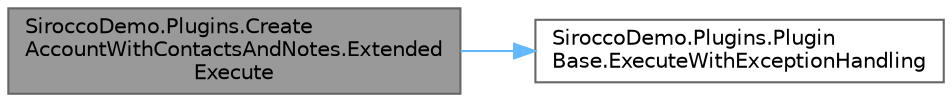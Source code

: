 digraph "SiroccoDemo.Plugins.CreateAccountWithContactsAndNotes.ExtendedExecute"
{
 // LATEX_PDF_SIZE
  bgcolor="transparent";
  edge [fontname=Helvetica,fontsize=10,labelfontname=Helvetica,labelfontsize=10];
  node [fontname=Helvetica,fontsize=10,shape=box,height=0.2,width=0.4];
  rankdir="LR";
  Node1 [id="Node000001",label="SiroccoDemo.Plugins.Create\lAccountWithContactsAndNotes.Extended\lExecute",height=0.2,width=0.4,color="gray40", fillcolor="grey60", style="filled", fontcolor="black",tooltip=" "];
  Node1 -> Node2 [id="edge1_Node000001_Node000002",color="steelblue1",style="solid",tooltip=" "];
  Node2 [id="Node000002",label="SiroccoDemo.Plugins.Plugin\lBase.ExecuteWithExceptionHandling",height=0.2,width=0.4,color="grey40", fillcolor="white", style="filled",URL="$class_sirocco_demo_1_1_plugins_1_1_plugin_base.html#a2727982d5d17e3bd1fa8e2b4156e32ac",tooltip=" "];
}
